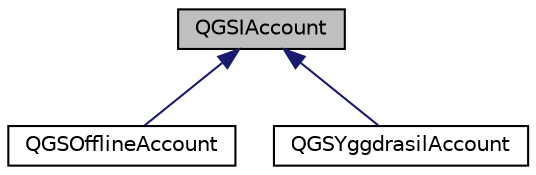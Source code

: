 digraph "QGSIAccount"
{
  edge [fontname="Helvetica",fontsize="10",labelfontname="Helvetica",labelfontsize="10"];
  node [fontname="Helvetica",fontsize="10",shape=record];
  Node0 [label="QGSIAccount",height=0.2,width=0.4,color="black", fillcolor="grey75", style="filled", fontcolor="black"];
  Node0 -> Node1 [dir="back",color="midnightblue",fontsize="10",style="solid",fontname="Helvetica"];
  Node1 [label="QGSOfflineAccount",height=0.2,width=0.4,color="black", fillcolor="white", style="filled",URL="$class_q_g_s_offline_account.html"];
  Node0 -> Node2 [dir="back",color="midnightblue",fontsize="10",style="solid",fontname="Helvetica"];
  Node2 [label="QGSYggdrasilAccount",height=0.2,width=0.4,color="black", fillcolor="white", style="filled",URL="$class_q_g_s_yggdrasil_account.html"];
}
